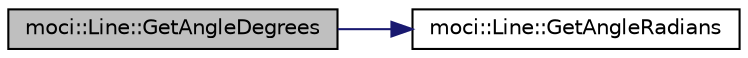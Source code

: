 digraph "moci::Line::GetAngleDegrees"
{
 // INTERACTIVE_SVG=YES
  edge [fontname="Helvetica",fontsize="10",labelfontname="Helvetica",labelfontsize="10"];
  node [fontname="Helvetica",fontsize="10",shape=record];
  rankdir="LR";
  Node2 [label="moci::Line::GetAngleDegrees",height=0.2,width=0.4,color="black", fillcolor="grey75", style="filled", fontcolor="black"];
  Node2 -> Node3 [color="midnightblue",fontsize="10",style="solid",fontname="Helvetica"];
  Node3 [label="moci::Line::GetAngleRadians",height=0.2,width=0.4,color="black", fillcolor="white", style="filled",URL="$classmoci_1_1Line.html#a3210df51ad6208c870a71996e315e25c",tooltip="Returns the angle of the line in radians. "];
}
